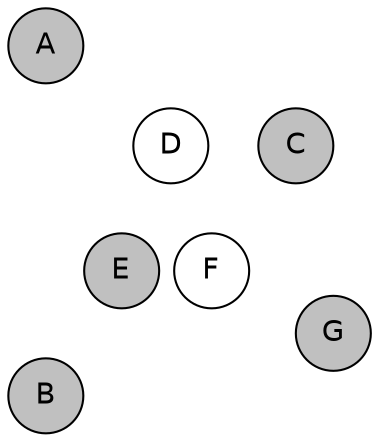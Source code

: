 
graph {

layout = circo;
mindist = .1

node [shape = circle, fontname = Helvetica, margin = 0, style = filled]
edge [style=invis]

subgraph 1 {
	E -- F -- F# -- G -- G# -- A -- A# -- B -- C -- C# -- D -- D# -- E
}

C [fillcolor = gray];
C# [fillcolor = gray];
D [fillcolor = white];
D# [fillcolor = white];
E [fillcolor = gray];
F [fillcolor = white];
F# [fillcolor = white];
G [fillcolor = gray];
G# [fillcolor = cadetblue1];
A [fillcolor = gray];
A# [fillcolor = gray];
B [fillcolor = gray];
}
